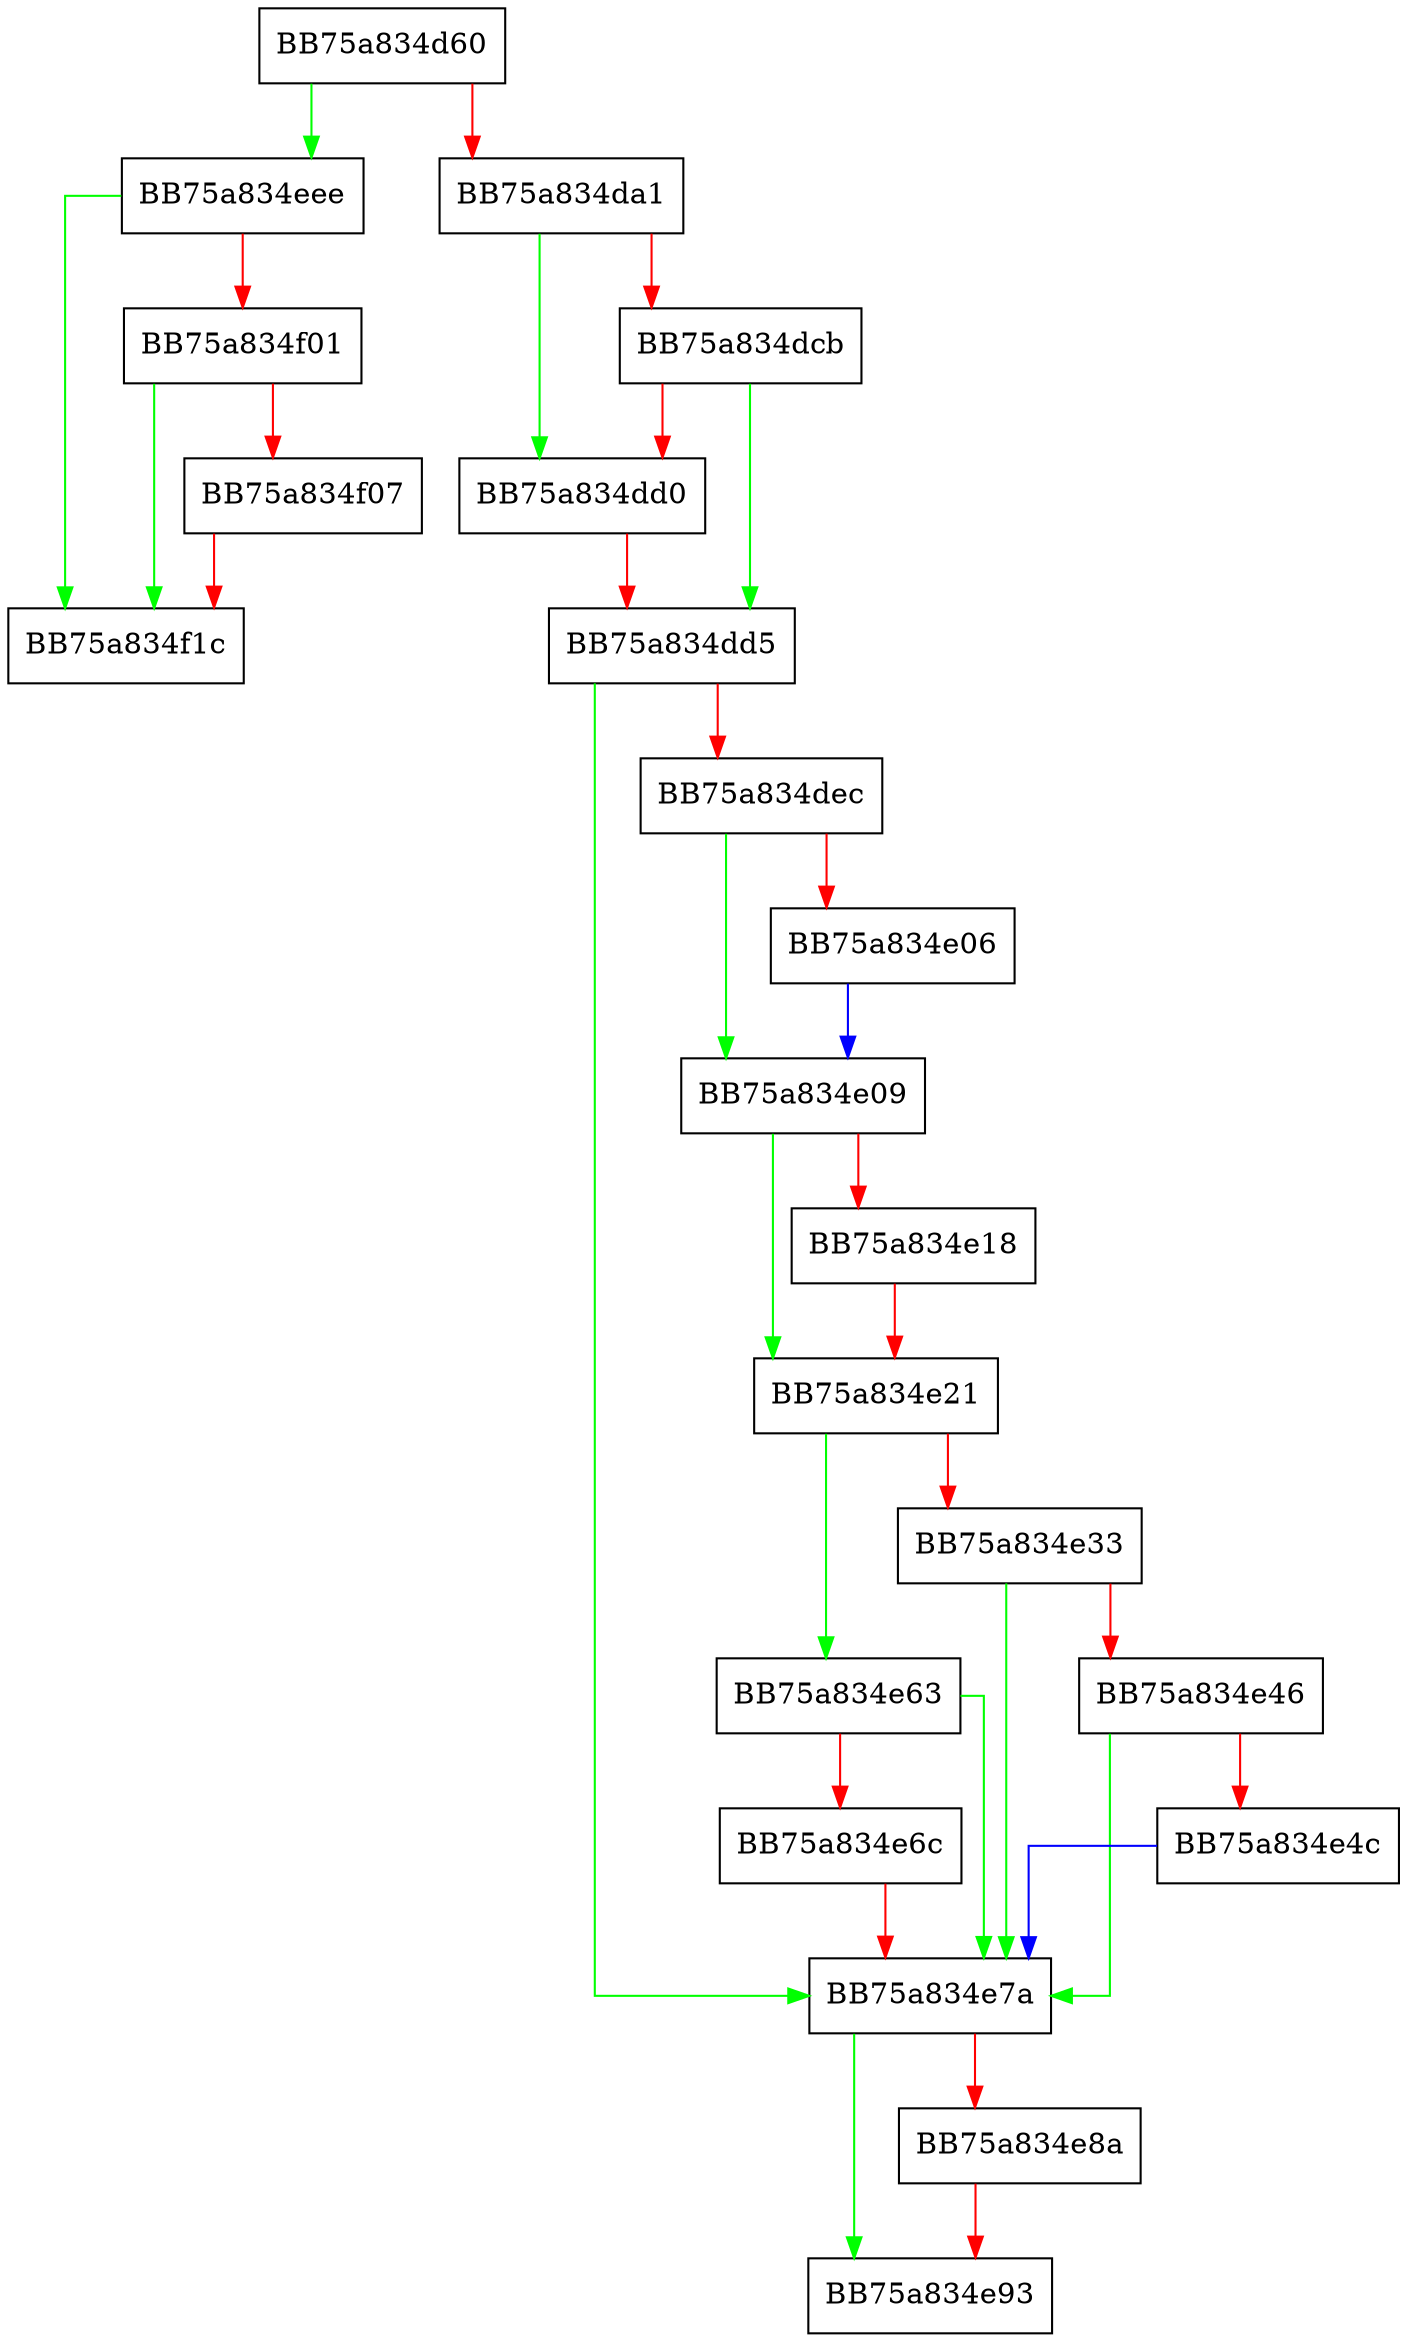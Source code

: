 digraph UpdateProcessInfo {
  node [shape="box"];
  graph [splines=ortho];
  BB75a834d60 -> BB75a834eee [color="green"];
  BB75a834d60 -> BB75a834da1 [color="red"];
  BB75a834da1 -> BB75a834dd0 [color="green"];
  BB75a834da1 -> BB75a834dcb [color="red"];
  BB75a834dcb -> BB75a834dd5 [color="green"];
  BB75a834dcb -> BB75a834dd0 [color="red"];
  BB75a834dd0 -> BB75a834dd5 [color="red"];
  BB75a834dd5 -> BB75a834e7a [color="green"];
  BB75a834dd5 -> BB75a834dec [color="red"];
  BB75a834dec -> BB75a834e09 [color="green"];
  BB75a834dec -> BB75a834e06 [color="red"];
  BB75a834e06 -> BB75a834e09 [color="blue"];
  BB75a834e09 -> BB75a834e21 [color="green"];
  BB75a834e09 -> BB75a834e18 [color="red"];
  BB75a834e18 -> BB75a834e21 [color="red"];
  BB75a834e21 -> BB75a834e63 [color="green"];
  BB75a834e21 -> BB75a834e33 [color="red"];
  BB75a834e33 -> BB75a834e7a [color="green"];
  BB75a834e33 -> BB75a834e46 [color="red"];
  BB75a834e46 -> BB75a834e7a [color="green"];
  BB75a834e46 -> BB75a834e4c [color="red"];
  BB75a834e4c -> BB75a834e7a [color="blue"];
  BB75a834e63 -> BB75a834e7a [color="green"];
  BB75a834e63 -> BB75a834e6c [color="red"];
  BB75a834e6c -> BB75a834e7a [color="red"];
  BB75a834e7a -> BB75a834e93 [color="green"];
  BB75a834e7a -> BB75a834e8a [color="red"];
  BB75a834e8a -> BB75a834e93 [color="red"];
  BB75a834eee -> BB75a834f1c [color="green"];
  BB75a834eee -> BB75a834f01 [color="red"];
  BB75a834f01 -> BB75a834f1c [color="green"];
  BB75a834f01 -> BB75a834f07 [color="red"];
  BB75a834f07 -> BB75a834f1c [color="red"];
}